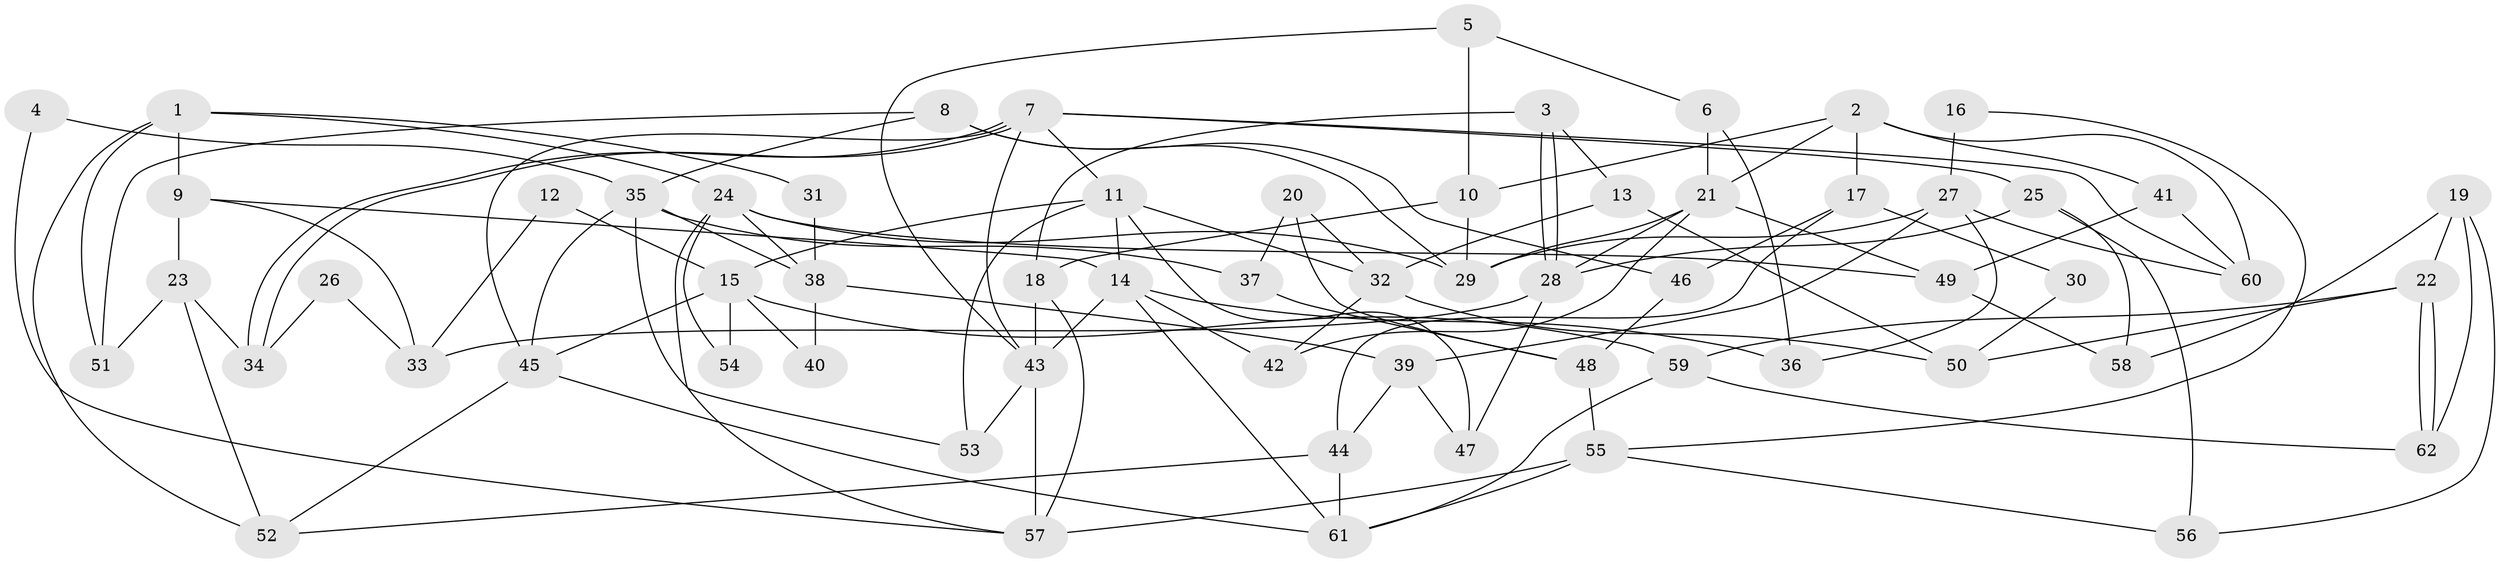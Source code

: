 // Generated by graph-tools (version 1.1) at 2025/15/03/09/25 04:15:10]
// undirected, 62 vertices, 124 edges
graph export_dot {
graph [start="1"]
  node [color=gray90,style=filled];
  1;
  2;
  3;
  4;
  5;
  6;
  7;
  8;
  9;
  10;
  11;
  12;
  13;
  14;
  15;
  16;
  17;
  18;
  19;
  20;
  21;
  22;
  23;
  24;
  25;
  26;
  27;
  28;
  29;
  30;
  31;
  32;
  33;
  34;
  35;
  36;
  37;
  38;
  39;
  40;
  41;
  42;
  43;
  44;
  45;
  46;
  47;
  48;
  49;
  50;
  51;
  52;
  53;
  54;
  55;
  56;
  57;
  58;
  59;
  60;
  61;
  62;
  1 -- 51;
  1 -- 24;
  1 -- 9;
  1 -- 31;
  1 -- 52;
  2 -- 17;
  2 -- 60;
  2 -- 10;
  2 -- 21;
  2 -- 41;
  3 -- 28;
  3 -- 28;
  3 -- 18;
  3 -- 13;
  4 -- 57;
  4 -- 35;
  5 -- 43;
  5 -- 10;
  5 -- 6;
  6 -- 36;
  6 -- 21;
  7 -- 11;
  7 -- 34;
  7 -- 34;
  7 -- 25;
  7 -- 43;
  7 -- 45;
  7 -- 60;
  8 -- 35;
  8 -- 29;
  8 -- 46;
  8 -- 51;
  9 -- 14;
  9 -- 23;
  9 -- 33;
  10 -- 29;
  10 -- 18;
  11 -- 14;
  11 -- 15;
  11 -- 32;
  11 -- 47;
  11 -- 53;
  12 -- 15;
  12 -- 33;
  13 -- 32;
  13 -- 50;
  14 -- 42;
  14 -- 43;
  14 -- 36;
  14 -- 61;
  15 -- 45;
  15 -- 59;
  15 -- 40;
  15 -- 54;
  16 -- 55;
  16 -- 27;
  17 -- 44;
  17 -- 46;
  17 -- 30;
  18 -- 57;
  18 -- 43;
  19 -- 58;
  19 -- 22;
  19 -- 56;
  19 -- 62;
  20 -- 32;
  20 -- 37;
  20 -- 48;
  21 -- 28;
  21 -- 29;
  21 -- 42;
  21 -- 49;
  22 -- 59;
  22 -- 62;
  22 -- 62;
  22 -- 50;
  23 -- 52;
  23 -- 34;
  23 -- 51;
  24 -- 57;
  24 -- 29;
  24 -- 38;
  24 -- 49;
  24 -- 54;
  25 -- 28;
  25 -- 56;
  25 -- 58;
  26 -- 33;
  26 -- 34;
  27 -- 39;
  27 -- 60;
  27 -- 29;
  27 -- 36;
  28 -- 33;
  28 -- 47;
  30 -- 50;
  31 -- 38;
  32 -- 50;
  32 -- 42;
  35 -- 53;
  35 -- 45;
  35 -- 37;
  35 -- 38;
  37 -- 48;
  38 -- 39;
  38 -- 40;
  39 -- 47;
  39 -- 44;
  41 -- 49;
  41 -- 60;
  43 -- 53;
  43 -- 57;
  44 -- 61;
  44 -- 52;
  45 -- 52;
  45 -- 61;
  46 -- 48;
  48 -- 55;
  49 -- 58;
  55 -- 56;
  55 -- 61;
  55 -- 57;
  59 -- 62;
  59 -- 61;
}

